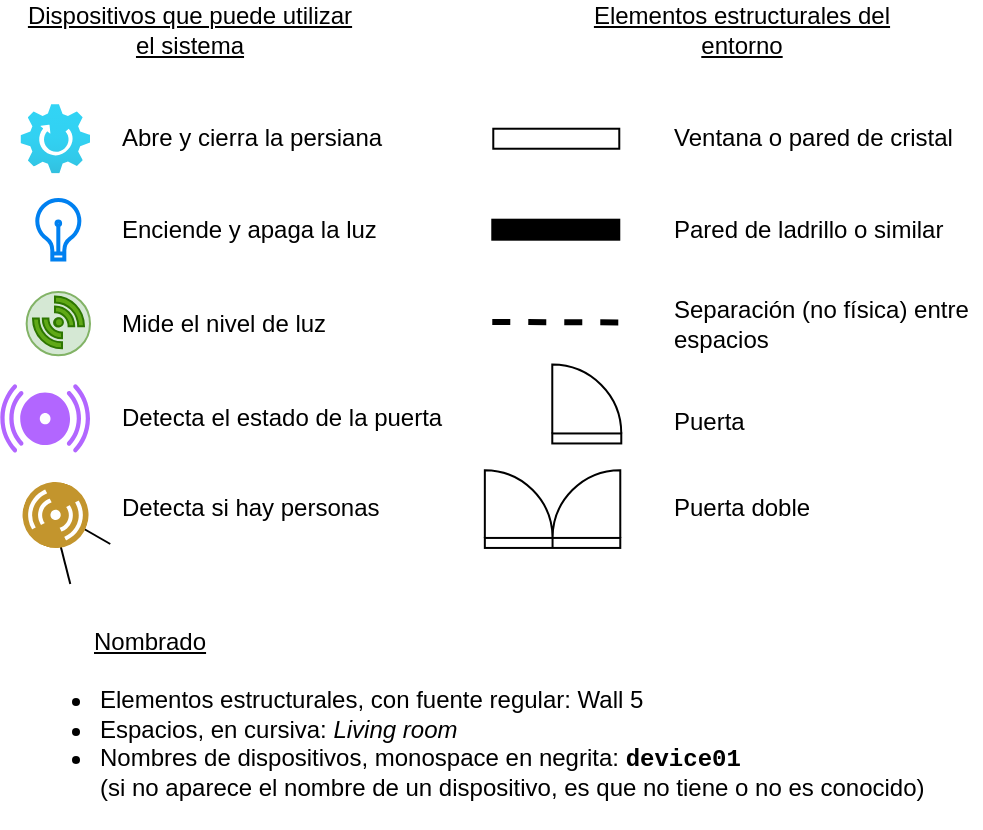 <mxfile version="22.1.2" type="device">
  <diagram id="qc-cw8mjiicPfDOIfQId" name="Page-1">
    <mxGraphModel dx="1917" dy="1950" grid="1" gridSize="10" guides="1" tooltips="1" connect="1" arrows="1" fold="1" page="1" pageScale="1" pageWidth="500" pageHeight="430" math="0" shadow="0">
      <root>
        <mxCell id="0" />
        <mxCell id="1" parent="0" />
        <mxCell id="WX15t2eVPmgc4cHRTpa5-1" value="" style="image;aspect=fixed;html=1;points=[];align=center;fontSize=12;image=img/lib/azure2/general/Gear.svg;" parent="1" vertex="1">
          <mxGeometry x="20.27" y="-797.0" width="34.73" height="34.73" as="geometry" />
        </mxCell>
        <mxCell id="WX15t2eVPmgc4cHRTpa5-2" value="" style="html=1;verticalLabelPosition=bottom;align=center;labelBackgroundColor=#ffffff;verticalAlign=top;strokeWidth=2;strokeColor=#0080F0;shadow=0;dashed=0;shape=mxgraph.ios7.icons.lightbulb;" parent="1" vertex="1">
          <mxGeometry x="27.76" y="-749" width="22.8" height="29.7" as="geometry" />
        </mxCell>
        <mxCell id="WX15t2eVPmgc4cHRTpa5-3" value="" style="ellipse;whiteSpace=wrap;html=1;aspect=fixed;fillColor=#d5e8d4;strokeColor=#82b366;" parent="1" vertex="1">
          <mxGeometry x="23.32" y="-703" width="31.68" height="31.68" as="geometry" />
        </mxCell>
        <mxCell id="WX15t2eVPmgc4cHRTpa5-4" value="" style="shape=mxgraph.signs.tech.rss;html=1;pointerEvents=1;fillColor=#60a917;strokeColor=#2D7600;verticalLabelPosition=bottom;verticalAlign=top;align=center;flipV=1;flipH=1;fontColor=#ffffff;" parent="1" vertex="1">
          <mxGeometry x="26.5" y="-689.798" width="14.5" height="14.97" as="geometry" />
        </mxCell>
        <mxCell id="WX15t2eVPmgc4cHRTpa5-5" value="" style="shape=mxgraph.signs.tech.rss;html=1;pointerEvents=1;fillColor=#60a917;strokeColor=#2D7600;verticalLabelPosition=bottom;verticalAlign=top;align=center;fontColor=#ffffff;" parent="1" vertex="1">
          <mxGeometry x="37.5" y="-700.798" width="14.5" height="14.97" as="geometry" />
        </mxCell>
        <mxCell id="WX15t2eVPmgc4cHRTpa5-6" value="" style="shadow=0;dashed=0;html=1;strokeColor=none;fillColor=#B266FF;labelPosition=center;verticalLabelPosition=bottom;verticalAlign=top;align=center;outlineConnect=0;shape=mxgraph.veeam.2d.alarm;" parent="1" vertex="1">
          <mxGeometry x="10" y="-657" width="45" height="34.37" as="geometry" />
        </mxCell>
        <mxCell id="WX15t2eVPmgc4cHRTpa5-13" value="&lt;u&gt;Dispositivos que puede utilizar el sistema&lt;/u&gt;" style="text;html=1;strokeColor=none;fillColor=none;align=center;verticalAlign=middle;whiteSpace=wrap;rounded=0;fontSize=12;rotation=0;" parent="1" vertex="1">
          <mxGeometry x="20.27" y="-847" width="169.5" height="25.05" as="geometry" />
        </mxCell>
        <mxCell id="WX15t2eVPmgc4cHRTpa5-14" value="Abre y cierra la persiana" style="text;html=1;strokeColor=none;fillColor=none;align=left;verticalAlign=middle;whiteSpace=wrap;rounded=0;fontSize=12;rotation=0;" parent="1" vertex="1">
          <mxGeometry x="69.14" y="-792.16" width="169.5" height="25.05" as="geometry" />
        </mxCell>
        <mxCell id="WX15t2eVPmgc4cHRTpa5-15" value="Enciende y apaga la luz" style="text;html=1;strokeColor=none;fillColor=none;align=left;verticalAlign=middle;whiteSpace=wrap;rounded=0;fontSize=12;rotation=0;" parent="1" vertex="1">
          <mxGeometry x="69.14" y="-746.67" width="169.5" height="25.05" as="geometry" />
        </mxCell>
        <mxCell id="WX15t2eVPmgc4cHRTpa5-16" value="Mide el nivel de luz" style="text;html=1;strokeColor=none;fillColor=none;align=left;verticalAlign=middle;whiteSpace=wrap;rounded=0;fontSize=12;rotation=0;" parent="1" vertex="1">
          <mxGeometry x="69.14" y="-699.69" width="169.5" height="25.05" as="geometry" />
        </mxCell>
        <mxCell id="WX15t2eVPmgc4cHRTpa5-17" value="Detecta el estado de la puerta" style="text;html=1;strokeColor=none;fillColor=none;align=left;verticalAlign=middle;whiteSpace=wrap;rounded=0;fontSize=12;rotation=0;" parent="1" vertex="1">
          <mxGeometry x="69.14" y="-652.34" width="169.5" height="25.05" as="geometry" />
        </mxCell>
        <mxCell id="WX15t2eVPmgc4cHRTpa5-9" value="" style="endArrow=none;html=1;rounded=0;" parent="1" edge="1">
          <mxGeometry width="50" height="50" relative="1" as="geometry">
            <mxPoint x="65.14" y="-577" as="sourcePoint" />
            <mxPoint x="37.27" y="-592.998" as="targetPoint" />
          </mxGeometry>
        </mxCell>
        <mxCell id="WX15t2eVPmgc4cHRTpa5-10" value="" style="endArrow=none;html=1;rounded=0;" parent="1" edge="1">
          <mxGeometry width="50" height="50" relative="1" as="geometry">
            <mxPoint x="45.14" y="-557" as="sourcePoint" />
            <mxPoint x="38.27" y="-583.998" as="targetPoint" />
          </mxGeometry>
        </mxCell>
        <mxCell id="WX15t2eVPmgc4cHRTpa5-11" value="" style="image;aspect=fixed;perimeter=ellipsePerimeter;html=1;align=center;shadow=0;dashed=0;fontColor=#4277BB;labelBackgroundColor=default;fontSize=12;spacingTop=3;image=img/lib/ibm/users/sensor.svg;rotation=-522;" parent="1" vertex="1">
          <mxGeometry x="21.27" y="-607.998" width="33" height="33" as="geometry" />
        </mxCell>
        <mxCell id="WX15t2eVPmgc4cHRTpa5-18" value="Detecta si hay personas" style="text;html=1;strokeColor=none;fillColor=none;align=left;verticalAlign=middle;whiteSpace=wrap;rounded=0;fontSize=12;rotation=0;" parent="1" vertex="1">
          <mxGeometry x="69.14" y="-608.0" width="169.5" height="25.05" as="geometry" />
        </mxCell>
        <mxCell id="WX15t2eVPmgc4cHRTpa5-19" value="&lt;u&gt;Elementos estructurales del entorno&lt;/u&gt;" style="text;html=1;strokeColor=none;fillColor=none;align=center;verticalAlign=middle;whiteSpace=wrap;rounded=0;fontSize=12;rotation=0;" parent="1" vertex="1">
          <mxGeometry x="296.14" y="-847" width="169.5" height="25.05" as="geometry" />
        </mxCell>
        <mxCell id="WX15t2eVPmgc4cHRTpa5-20" value="Ventana o pared de cristal" style="text;html=1;strokeColor=none;fillColor=none;align=left;verticalAlign=middle;whiteSpace=wrap;rounded=0;fontSize=12;rotation=0;" parent="1" vertex="1">
          <mxGeometry x="345.01" y="-792.16" width="144.99" height="25.05" as="geometry" />
        </mxCell>
        <mxCell id="WX15t2eVPmgc4cHRTpa5-21" value="Pared de ladrillo o similar" style="text;html=1;strokeColor=none;fillColor=none;align=left;verticalAlign=middle;whiteSpace=wrap;rounded=0;fontSize=12;rotation=0;" parent="1" vertex="1">
          <mxGeometry x="345.01" y="-746.67" width="144.99" height="25.05" as="geometry" />
        </mxCell>
        <mxCell id="WX15t2eVPmgc4cHRTpa5-22" value="Separación (no física) entre espacios" style="text;html=1;strokeColor=none;fillColor=none;align=left;verticalAlign=middle;whiteSpace=wrap;rounded=0;fontSize=12;rotation=0;" parent="1" vertex="1">
          <mxGeometry x="345.01" y="-699.69" width="154.99" height="25.05" as="geometry" />
        </mxCell>
        <mxCell id="WX15t2eVPmgc4cHRTpa5-23" value="Puerta" style="text;html=1;strokeColor=none;fillColor=none;align=left;verticalAlign=middle;whiteSpace=wrap;rounded=0;fontSize=12;rotation=0;" parent="1" vertex="1">
          <mxGeometry x="345.01" y="-650.34" width="134.99" height="25.05" as="geometry" />
        </mxCell>
        <mxCell id="WX15t2eVPmgc4cHRTpa5-24" value="Puerta doble" style="text;html=1;strokeColor=none;fillColor=none;align=left;verticalAlign=middle;whiteSpace=wrap;rounded=0;fontSize=12;rotation=0;" parent="1" vertex="1">
          <mxGeometry x="345.01" y="-608" width="134.99" height="25.05" as="geometry" />
        </mxCell>
        <mxCell id="WX15t2eVPmgc4cHRTpa5-25" value="" style="verticalLabelPosition=bottom;html=1;verticalAlign=top;align=center;shape=mxgraph.floorplan.wall;strokeWidth=1;rotation=-180;" parent="1" vertex="1">
          <mxGeometry x="256.64" y="-783.81" width="63" height="8.35" as="geometry" />
        </mxCell>
        <mxCell id="WX15t2eVPmgc4cHRTpa5-26" value="" style="verticalLabelPosition=bottom;html=1;verticalAlign=top;align=center;shape=mxgraph.floorplan.wall;fillColor=strokeColor;" parent="1" vertex="1">
          <mxGeometry x="256.14" y="-739.15" width="63.5" height="10" as="geometry" />
        </mxCell>
        <mxCell id="WX15t2eVPmgc4cHRTpa5-28" value="" style="endArrow=none;dashed=1;html=1;rounded=0;strokeWidth=3;" parent="1" edge="1">
          <mxGeometry width="50" height="50" relative="1" as="geometry">
            <mxPoint x="256.14" y="-688" as="sourcePoint" />
            <mxPoint x="319.64" y="-687.8" as="targetPoint" />
          </mxGeometry>
        </mxCell>
        <mxCell id="WX15t2eVPmgc4cHRTpa5-29" value="" style="verticalLabelPosition=bottom;html=1;verticalAlign=top;align=center;shape=mxgraph.floorplan.doorRight;aspect=fixed;strokeWidth=1;rotation=0;flipH=1;flipV=1;" parent="1" vertex="1">
          <mxGeometry x="286.14" y="-663.93" width="34.5" height="36.66" as="geometry" />
        </mxCell>
        <mxCell id="WX15t2eVPmgc4cHRTpa5-35" value="" style="verticalLabelPosition=bottom;html=1;verticalAlign=top;align=center;shape=mxgraph.floorplan.doorDouble;aspect=fixed;strokeWidth=1;rotation=-180;" parent="1" vertex="1">
          <mxGeometry x="252.42" y="-611" width="67.72" height="35.97" as="geometry" />
        </mxCell>
        <mxCell id="WX15t2eVPmgc4cHRTpa5-38" value="&lt;ul&gt;&lt;li&gt;Elementos estructurales, con fuente regular: Wall 5&lt;/li&gt;&lt;li&gt;Espacios, en cursiva: &lt;i&gt;Living room&lt;/i&gt;&lt;/li&gt;&lt;li&gt;Nombres de dispositivos, monospace en negrita: &lt;font style=&quot;font-weight: bold;&quot; face=&quot;Courier New&quot;&gt;device01&lt;/font&gt;&lt;br&gt;&lt;font style=&quot;font-size: 12px;&quot;&gt;(si no aparece el nombre de un dispositivo, es que no tiene o no es conocido)&lt;/font&gt;&lt;/li&gt;&lt;/ul&gt;" style="text;html=1;strokeColor=none;fillColor=none;align=left;verticalAlign=middle;whiteSpace=wrap;rounded=0;fontSize=12;rotation=0;" parent="1" vertex="1">
          <mxGeometry x="18.14" y="-507" width="460.86" height="60" as="geometry" />
        </mxCell>
        <mxCell id="WX15t2eVPmgc4cHRTpa5-39" value="&lt;u&gt;Nombrado&lt;/u&gt;" style="text;html=1;strokeColor=none;fillColor=none;align=left;verticalAlign=middle;whiteSpace=wrap;rounded=0;fontSize=12;rotation=0;" parent="1" vertex="1">
          <mxGeometry x="55" y="-541" width="109.68" height="25.05" as="geometry" />
        </mxCell>
      </root>
    </mxGraphModel>
  </diagram>
</mxfile>
